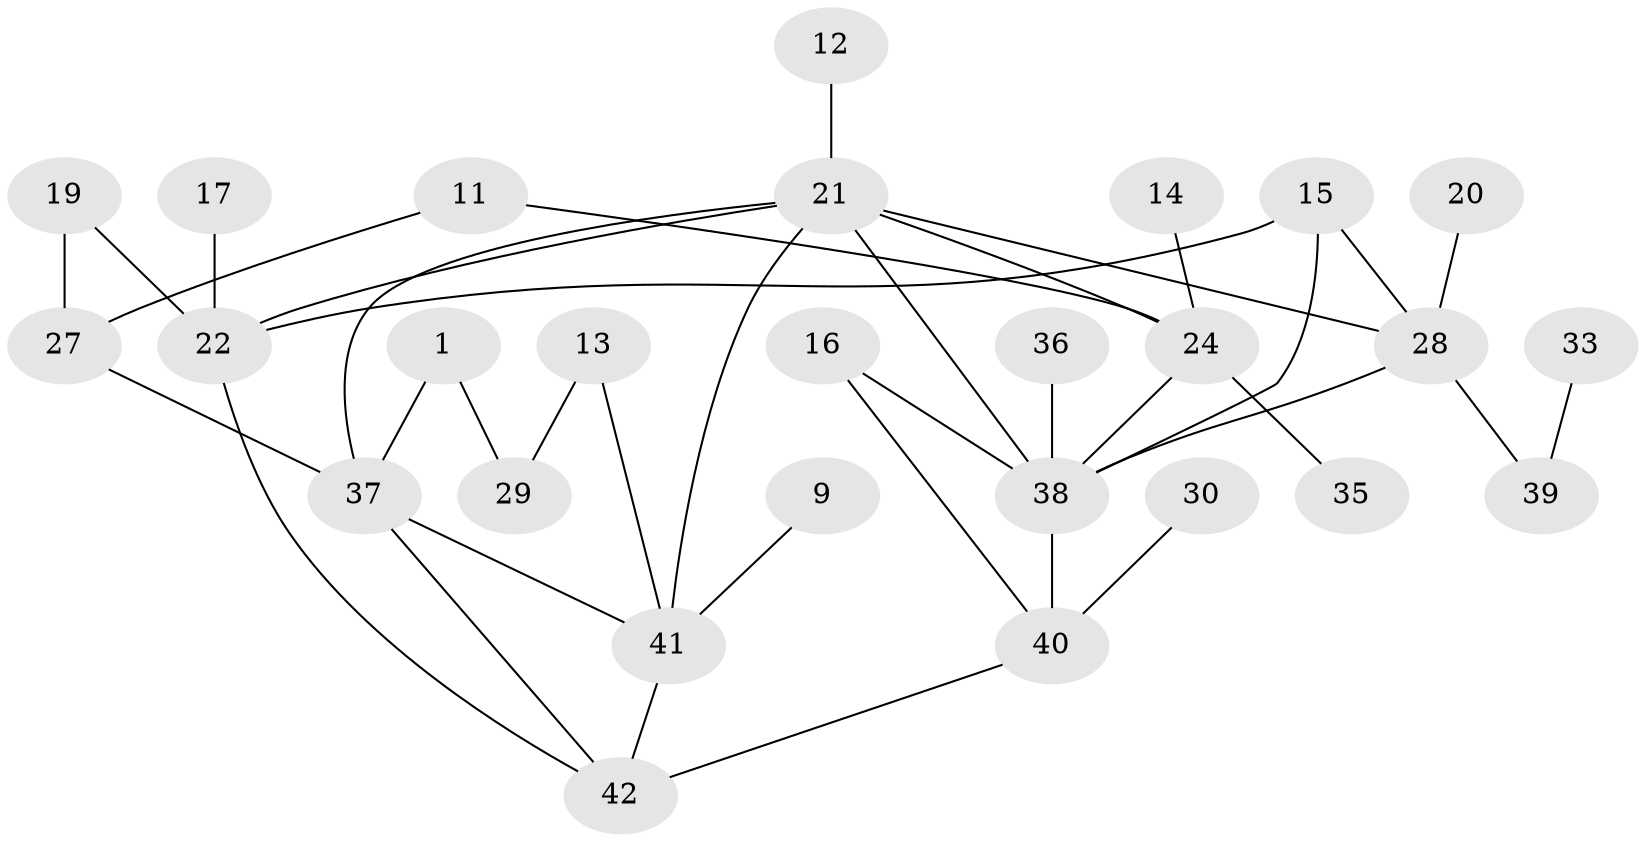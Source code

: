 // original degree distribution, {1: 0.27380952380952384, 2: 0.27380952380952384, 4: 0.08333333333333333, 5: 0.08333333333333333, 3: 0.14285714285714285, 0: 0.14285714285714285}
// Generated by graph-tools (version 1.1) at 2025/00/03/09/25 03:00:48]
// undirected, 27 vertices, 38 edges
graph export_dot {
graph [start="1"]
  node [color=gray90,style=filled];
  1;
  9;
  11;
  12;
  13;
  14;
  15;
  16;
  17;
  19;
  20;
  21;
  22;
  24;
  27;
  28;
  29;
  30;
  33;
  35;
  36;
  37;
  38;
  39;
  40;
  41;
  42;
  1 -- 29 [weight=1.0];
  1 -- 37 [weight=1.0];
  9 -- 41 [weight=1.0];
  11 -- 24 [weight=1.0];
  11 -- 27 [weight=1.0];
  12 -- 21 [weight=1.0];
  13 -- 29 [weight=1.0];
  13 -- 41 [weight=1.0];
  14 -- 24 [weight=1.0];
  15 -- 22 [weight=1.0];
  15 -- 28 [weight=1.0];
  15 -- 38 [weight=1.0];
  16 -- 38 [weight=1.0];
  16 -- 40 [weight=1.0];
  17 -- 22 [weight=1.0];
  19 -- 22 [weight=1.0];
  19 -- 27 [weight=1.0];
  20 -- 28 [weight=1.0];
  21 -- 22 [weight=1.0];
  21 -- 24 [weight=1.0];
  21 -- 28 [weight=1.0];
  21 -- 37 [weight=1.0];
  21 -- 38 [weight=2.0];
  21 -- 41 [weight=2.0];
  22 -- 42 [weight=1.0];
  24 -- 35 [weight=1.0];
  24 -- 38 [weight=1.0];
  27 -- 37 [weight=1.0];
  28 -- 38 [weight=1.0];
  28 -- 39 [weight=1.0];
  30 -- 40 [weight=2.0];
  33 -- 39 [weight=1.0];
  36 -- 38 [weight=1.0];
  37 -- 41 [weight=1.0];
  37 -- 42 [weight=1.0];
  38 -- 40 [weight=1.0];
  40 -- 42 [weight=1.0];
  41 -- 42 [weight=1.0];
}
